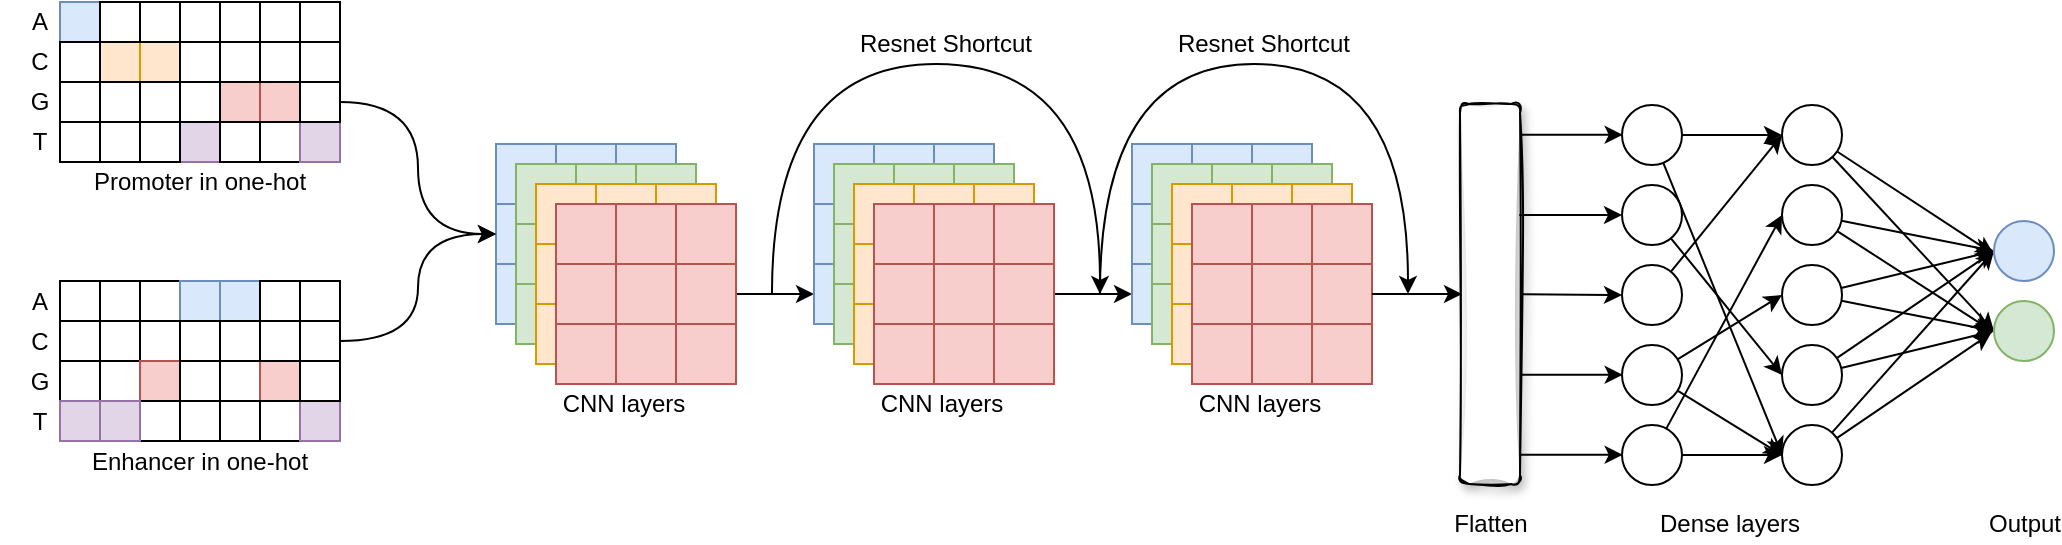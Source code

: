 <mxfile version="14.8.5" type="github">
  <diagram id="KxuiyelQ4g_LW83yEsCo" name="Page-1">
    <mxGraphModel dx="1185" dy="636" grid="1" gridSize="10" guides="1" tooltips="1" connect="1" arrows="1" fold="1" page="1" pageScale="1" pageWidth="4681" pageHeight="3300" math="0" shadow="0">
      <root>
        <mxCell id="0" />
        <mxCell id="1" parent="0" />
        <mxCell id="kqRgGIrwKwdqKhj7u-J3-432" value="&lt;div&gt;CNN layers&lt;/div&gt;" style="text;html=1;strokeColor=none;fillColor=none;align=center;verticalAlign=middle;whiteSpace=wrap;rounded=0;" vertex="1" parent="1">
          <mxGeometry x="377" y="650" width="250" height="20" as="geometry" />
        </mxCell>
        <mxCell id="kqRgGIrwKwdqKhj7u-J3-433" value="" style="whiteSpace=wrap;html=1;aspect=fixed;fillColor=#dae8fc;strokeColor=#6c8ebf;" vertex="1" parent="1">
          <mxGeometry x="438" y="530" width="30" height="30" as="geometry" />
        </mxCell>
        <mxCell id="kqRgGIrwKwdqKhj7u-J3-434" value="" style="whiteSpace=wrap;html=1;aspect=fixed;fillColor=#dae8fc;strokeColor=#6c8ebf;" vertex="1" parent="1">
          <mxGeometry x="468" y="530" width="30" height="30" as="geometry" />
        </mxCell>
        <mxCell id="kqRgGIrwKwdqKhj7u-J3-435" value="" style="whiteSpace=wrap;html=1;aspect=fixed;fillColor=#dae8fc;strokeColor=#6c8ebf;" vertex="1" parent="1">
          <mxGeometry x="498" y="530" width="30" height="30" as="geometry" />
        </mxCell>
        <mxCell id="kqRgGIrwKwdqKhj7u-J3-436" value="" style="whiteSpace=wrap;html=1;aspect=fixed;fillColor=#dae8fc;strokeColor=#6c8ebf;" vertex="1" parent="1">
          <mxGeometry x="438" y="560" width="30" height="30" as="geometry" />
        </mxCell>
        <mxCell id="kqRgGIrwKwdqKhj7u-J3-437" value="" style="whiteSpace=wrap;html=1;aspect=fixed;fillColor=#dae8fc;strokeColor=#6c8ebf;" vertex="1" parent="1">
          <mxGeometry x="468" y="560" width="30" height="30" as="geometry" />
        </mxCell>
        <mxCell id="kqRgGIrwKwdqKhj7u-J3-438" value="" style="whiteSpace=wrap;html=1;aspect=fixed;fillColor=#dae8fc;strokeColor=#6c8ebf;" vertex="1" parent="1">
          <mxGeometry x="498" y="560" width="30" height="30" as="geometry" />
        </mxCell>
        <mxCell id="kqRgGIrwKwdqKhj7u-J3-439" value="" style="whiteSpace=wrap;html=1;aspect=fixed;fillColor=#dae8fc;strokeColor=#6c8ebf;" vertex="1" parent="1">
          <mxGeometry x="438" y="590" width="30" height="30" as="geometry" />
        </mxCell>
        <mxCell id="kqRgGIrwKwdqKhj7u-J3-440" value="" style="whiteSpace=wrap;html=1;aspect=fixed;fillColor=#dae8fc;strokeColor=#6c8ebf;" vertex="1" parent="1">
          <mxGeometry x="468" y="590" width="30" height="30" as="geometry" />
        </mxCell>
        <mxCell id="kqRgGIrwKwdqKhj7u-J3-441" value="" style="whiteSpace=wrap;html=1;aspect=fixed;fillColor=#dae8fc;strokeColor=#6c8ebf;" vertex="1" parent="1">
          <mxGeometry x="498" y="590" width="30" height="30" as="geometry" />
        </mxCell>
        <mxCell id="kqRgGIrwKwdqKhj7u-J3-442" value="" style="whiteSpace=wrap;html=1;aspect=fixed;fillColor=#d5e8d4;strokeColor=#82b366;" vertex="1" parent="1">
          <mxGeometry x="448" y="540" width="30" height="30" as="geometry" />
        </mxCell>
        <mxCell id="kqRgGIrwKwdqKhj7u-J3-443" value="" style="whiteSpace=wrap;html=1;aspect=fixed;fillColor=#d5e8d4;strokeColor=#82b366;" vertex="1" parent="1">
          <mxGeometry x="478" y="540" width="30" height="30" as="geometry" />
        </mxCell>
        <mxCell id="kqRgGIrwKwdqKhj7u-J3-444" value="" style="whiteSpace=wrap;html=1;aspect=fixed;fillColor=#d5e8d4;strokeColor=#82b366;" vertex="1" parent="1">
          <mxGeometry x="508" y="540" width="30" height="30" as="geometry" />
        </mxCell>
        <mxCell id="kqRgGIrwKwdqKhj7u-J3-445" value="" style="whiteSpace=wrap;html=1;aspect=fixed;fillColor=#d5e8d4;strokeColor=#82b366;" vertex="1" parent="1">
          <mxGeometry x="448" y="570" width="30" height="30" as="geometry" />
        </mxCell>
        <mxCell id="kqRgGIrwKwdqKhj7u-J3-446" value="" style="whiteSpace=wrap;html=1;aspect=fixed;fillColor=#d5e8d4;strokeColor=#82b366;" vertex="1" parent="1">
          <mxGeometry x="478" y="570" width="30" height="30" as="geometry" />
        </mxCell>
        <mxCell id="kqRgGIrwKwdqKhj7u-J3-447" value="" style="whiteSpace=wrap;html=1;aspect=fixed;fillColor=#d5e8d4;strokeColor=#82b366;" vertex="1" parent="1">
          <mxGeometry x="508" y="570" width="30" height="30" as="geometry" />
        </mxCell>
        <mxCell id="kqRgGIrwKwdqKhj7u-J3-448" value="" style="whiteSpace=wrap;html=1;aspect=fixed;fillColor=#d5e8d4;strokeColor=#82b366;" vertex="1" parent="1">
          <mxGeometry x="448" y="600" width="30" height="30" as="geometry" />
        </mxCell>
        <mxCell id="kqRgGIrwKwdqKhj7u-J3-449" value="" style="whiteSpace=wrap;html=1;aspect=fixed;fillColor=#d5e8d4;strokeColor=#82b366;" vertex="1" parent="1">
          <mxGeometry x="478" y="600" width="30" height="30" as="geometry" />
        </mxCell>
        <mxCell id="kqRgGIrwKwdqKhj7u-J3-450" value="" style="whiteSpace=wrap;html=1;aspect=fixed;fillColor=#d5e8d4;strokeColor=#82b366;" vertex="1" parent="1">
          <mxGeometry x="508" y="600" width="30" height="30" as="geometry" />
        </mxCell>
        <mxCell id="kqRgGIrwKwdqKhj7u-J3-451" value="" style="whiteSpace=wrap;html=1;aspect=fixed;fillColor=#ffe6cc;strokeColor=#d79b00;" vertex="1" parent="1">
          <mxGeometry x="458" y="550" width="30" height="30" as="geometry" />
        </mxCell>
        <mxCell id="kqRgGIrwKwdqKhj7u-J3-452" value="" style="whiteSpace=wrap;html=1;aspect=fixed;fillColor=#ffe6cc;strokeColor=#d79b00;" vertex="1" parent="1">
          <mxGeometry x="488" y="550" width="30" height="30" as="geometry" />
        </mxCell>
        <mxCell id="kqRgGIrwKwdqKhj7u-J3-453" value="" style="whiteSpace=wrap;html=1;aspect=fixed;fillColor=#ffe6cc;strokeColor=#d79b00;" vertex="1" parent="1">
          <mxGeometry x="518" y="550" width="30" height="30" as="geometry" />
        </mxCell>
        <mxCell id="kqRgGIrwKwdqKhj7u-J3-454" value="" style="whiteSpace=wrap;html=1;aspect=fixed;fillColor=#ffe6cc;strokeColor=#d79b00;" vertex="1" parent="1">
          <mxGeometry x="458" y="580" width="30" height="30" as="geometry" />
        </mxCell>
        <mxCell id="kqRgGIrwKwdqKhj7u-J3-455" value="" style="whiteSpace=wrap;html=1;aspect=fixed;fillColor=#ffe6cc;strokeColor=#d79b00;" vertex="1" parent="1">
          <mxGeometry x="488" y="580" width="30" height="30" as="geometry" />
        </mxCell>
        <mxCell id="kqRgGIrwKwdqKhj7u-J3-456" value="" style="whiteSpace=wrap;html=1;aspect=fixed;fillColor=#ffe6cc;strokeColor=#d79b00;" vertex="1" parent="1">
          <mxGeometry x="518" y="580" width="30" height="30" as="geometry" />
        </mxCell>
        <mxCell id="kqRgGIrwKwdqKhj7u-J3-457" value="" style="whiteSpace=wrap;html=1;aspect=fixed;fillColor=#ffe6cc;strokeColor=#d79b00;" vertex="1" parent="1">
          <mxGeometry x="458" y="610" width="30" height="30" as="geometry" />
        </mxCell>
        <mxCell id="kqRgGIrwKwdqKhj7u-J3-458" value="" style="whiteSpace=wrap;html=1;aspect=fixed;fillColor=#ffe6cc;strokeColor=#d79b00;" vertex="1" parent="1">
          <mxGeometry x="488" y="610" width="30" height="30" as="geometry" />
        </mxCell>
        <mxCell id="kqRgGIrwKwdqKhj7u-J3-459" value="" style="whiteSpace=wrap;html=1;aspect=fixed;fillColor=#ffe6cc;strokeColor=#d79b00;" vertex="1" parent="1">
          <mxGeometry x="518" y="610" width="30" height="30" as="geometry" />
        </mxCell>
        <mxCell id="kqRgGIrwKwdqKhj7u-J3-460" value="" style="whiteSpace=wrap;html=1;aspect=fixed;fillColor=#f8cecc;strokeColor=#b85450;" vertex="1" parent="1">
          <mxGeometry x="468" y="560" width="30" height="30" as="geometry" />
        </mxCell>
        <mxCell id="kqRgGIrwKwdqKhj7u-J3-461" value="" style="whiteSpace=wrap;html=1;aspect=fixed;fillColor=#f8cecc;strokeColor=#b85450;" vertex="1" parent="1">
          <mxGeometry x="498" y="560" width="30" height="30" as="geometry" />
        </mxCell>
        <mxCell id="kqRgGIrwKwdqKhj7u-J3-462" value="" style="whiteSpace=wrap;html=1;aspect=fixed;fillColor=#f8cecc;strokeColor=#b85450;" vertex="1" parent="1">
          <mxGeometry x="528" y="560" width="30" height="30" as="geometry" />
        </mxCell>
        <mxCell id="kqRgGIrwKwdqKhj7u-J3-463" value="" style="whiteSpace=wrap;html=1;aspect=fixed;fillColor=#f8cecc;strokeColor=#b85450;" vertex="1" parent="1">
          <mxGeometry x="468" y="590" width="30" height="30" as="geometry" />
        </mxCell>
        <mxCell id="kqRgGIrwKwdqKhj7u-J3-464" value="" style="whiteSpace=wrap;html=1;aspect=fixed;fillColor=#f8cecc;strokeColor=#b85450;" vertex="1" parent="1">
          <mxGeometry x="498" y="590" width="30" height="30" as="geometry" />
        </mxCell>
        <mxCell id="kqRgGIrwKwdqKhj7u-J3-543" style="edgeStyle=orthogonalEdgeStyle;curved=1;rounded=0;orthogonalLoop=1;jettySize=auto;html=1;entryX=0;entryY=0.5;entryDx=0;entryDy=0;" edge="1" parent="1" source="kqRgGIrwKwdqKhj7u-J3-465" target="kqRgGIrwKwdqKhj7u-J3-476">
          <mxGeometry relative="1" as="geometry" />
        </mxCell>
        <mxCell id="kqRgGIrwKwdqKhj7u-J3-465" value="" style="whiteSpace=wrap;html=1;aspect=fixed;fillColor=#f8cecc;strokeColor=#b85450;" vertex="1" parent="1">
          <mxGeometry x="528" y="590" width="30" height="30" as="geometry" />
        </mxCell>
        <mxCell id="kqRgGIrwKwdqKhj7u-J3-466" value="" style="whiteSpace=wrap;html=1;aspect=fixed;fillColor=#f8cecc;strokeColor=#b85450;" vertex="1" parent="1">
          <mxGeometry x="468" y="620" width="30" height="30" as="geometry" />
        </mxCell>
        <mxCell id="kqRgGIrwKwdqKhj7u-J3-467" value="" style="whiteSpace=wrap;html=1;aspect=fixed;fillColor=#f8cecc;strokeColor=#b85450;" vertex="1" parent="1">
          <mxGeometry x="498" y="620" width="30" height="30" as="geometry" />
        </mxCell>
        <mxCell id="kqRgGIrwKwdqKhj7u-J3-468" value="" style="whiteSpace=wrap;html=1;aspect=fixed;fillColor=#f8cecc;strokeColor=#b85450;" vertex="1" parent="1">
          <mxGeometry x="528" y="620" width="30" height="30" as="geometry" />
        </mxCell>
        <mxCell id="kqRgGIrwKwdqKhj7u-J3-469" value="&lt;div&gt;CNN layers&lt;/div&gt;" style="text;html=1;strokeColor=none;fillColor=none;align=center;verticalAlign=middle;whiteSpace=wrap;rounded=0;" vertex="1" parent="1">
          <mxGeometry x="536" y="650" width="250" height="20" as="geometry" />
        </mxCell>
        <mxCell id="kqRgGIrwKwdqKhj7u-J3-470" value="" style="whiteSpace=wrap;html=1;aspect=fixed;fillColor=#dae8fc;strokeColor=#6c8ebf;" vertex="1" parent="1">
          <mxGeometry x="597" y="530" width="30" height="30" as="geometry" />
        </mxCell>
        <mxCell id="kqRgGIrwKwdqKhj7u-J3-471" value="" style="whiteSpace=wrap;html=1;aspect=fixed;fillColor=#dae8fc;strokeColor=#6c8ebf;" vertex="1" parent="1">
          <mxGeometry x="627" y="530" width="30" height="30" as="geometry" />
        </mxCell>
        <mxCell id="kqRgGIrwKwdqKhj7u-J3-472" value="" style="whiteSpace=wrap;html=1;aspect=fixed;fillColor=#dae8fc;strokeColor=#6c8ebf;" vertex="1" parent="1">
          <mxGeometry x="657" y="530" width="30" height="30" as="geometry" />
        </mxCell>
        <mxCell id="kqRgGIrwKwdqKhj7u-J3-473" value="" style="whiteSpace=wrap;html=1;aspect=fixed;fillColor=#dae8fc;strokeColor=#6c8ebf;" vertex="1" parent="1">
          <mxGeometry x="597" y="560" width="30" height="30" as="geometry" />
        </mxCell>
        <mxCell id="kqRgGIrwKwdqKhj7u-J3-474" value="" style="whiteSpace=wrap;html=1;aspect=fixed;fillColor=#dae8fc;strokeColor=#6c8ebf;" vertex="1" parent="1">
          <mxGeometry x="627" y="560" width="30" height="30" as="geometry" />
        </mxCell>
        <mxCell id="kqRgGIrwKwdqKhj7u-J3-475" value="" style="whiteSpace=wrap;html=1;aspect=fixed;fillColor=#dae8fc;strokeColor=#6c8ebf;" vertex="1" parent="1">
          <mxGeometry x="657" y="560" width="30" height="30" as="geometry" />
        </mxCell>
        <mxCell id="kqRgGIrwKwdqKhj7u-J3-476" value="" style="whiteSpace=wrap;html=1;aspect=fixed;fillColor=#dae8fc;strokeColor=#6c8ebf;" vertex="1" parent="1">
          <mxGeometry x="597" y="590" width="30" height="30" as="geometry" />
        </mxCell>
        <mxCell id="kqRgGIrwKwdqKhj7u-J3-477" value="" style="whiteSpace=wrap;html=1;aspect=fixed;fillColor=#dae8fc;strokeColor=#6c8ebf;" vertex="1" parent="1">
          <mxGeometry x="627" y="590" width="30" height="30" as="geometry" />
        </mxCell>
        <mxCell id="kqRgGIrwKwdqKhj7u-J3-478" value="" style="whiteSpace=wrap;html=1;aspect=fixed;fillColor=#dae8fc;strokeColor=#6c8ebf;" vertex="1" parent="1">
          <mxGeometry x="657" y="590" width="30" height="30" as="geometry" />
        </mxCell>
        <mxCell id="kqRgGIrwKwdqKhj7u-J3-479" value="" style="whiteSpace=wrap;html=1;aspect=fixed;fillColor=#d5e8d4;strokeColor=#82b366;" vertex="1" parent="1">
          <mxGeometry x="607" y="540" width="30" height="30" as="geometry" />
        </mxCell>
        <mxCell id="kqRgGIrwKwdqKhj7u-J3-480" value="" style="whiteSpace=wrap;html=1;aspect=fixed;fillColor=#d5e8d4;strokeColor=#82b366;" vertex="1" parent="1">
          <mxGeometry x="637" y="540" width="30" height="30" as="geometry" />
        </mxCell>
        <mxCell id="kqRgGIrwKwdqKhj7u-J3-481" value="" style="whiteSpace=wrap;html=1;aspect=fixed;fillColor=#d5e8d4;strokeColor=#82b366;" vertex="1" parent="1">
          <mxGeometry x="667" y="540" width="30" height="30" as="geometry" />
        </mxCell>
        <mxCell id="kqRgGIrwKwdqKhj7u-J3-482" value="" style="whiteSpace=wrap;html=1;aspect=fixed;fillColor=#d5e8d4;strokeColor=#82b366;" vertex="1" parent="1">
          <mxGeometry x="607" y="570" width="30" height="30" as="geometry" />
        </mxCell>
        <mxCell id="kqRgGIrwKwdqKhj7u-J3-483" value="" style="whiteSpace=wrap;html=1;aspect=fixed;fillColor=#d5e8d4;strokeColor=#82b366;" vertex="1" parent="1">
          <mxGeometry x="637" y="570" width="30" height="30" as="geometry" />
        </mxCell>
        <mxCell id="kqRgGIrwKwdqKhj7u-J3-484" value="" style="whiteSpace=wrap;html=1;aspect=fixed;fillColor=#d5e8d4;strokeColor=#82b366;" vertex="1" parent="1">
          <mxGeometry x="667" y="570" width="30" height="30" as="geometry" />
        </mxCell>
        <mxCell id="kqRgGIrwKwdqKhj7u-J3-485" value="" style="whiteSpace=wrap;html=1;aspect=fixed;fillColor=#d5e8d4;strokeColor=#82b366;" vertex="1" parent="1">
          <mxGeometry x="607" y="600" width="30" height="30" as="geometry" />
        </mxCell>
        <mxCell id="kqRgGIrwKwdqKhj7u-J3-486" value="" style="whiteSpace=wrap;html=1;aspect=fixed;fillColor=#d5e8d4;strokeColor=#82b366;" vertex="1" parent="1">
          <mxGeometry x="637" y="600" width="30" height="30" as="geometry" />
        </mxCell>
        <mxCell id="kqRgGIrwKwdqKhj7u-J3-487" value="" style="whiteSpace=wrap;html=1;aspect=fixed;fillColor=#d5e8d4;strokeColor=#82b366;" vertex="1" parent="1">
          <mxGeometry x="667" y="600" width="30" height="30" as="geometry" />
        </mxCell>
        <mxCell id="kqRgGIrwKwdqKhj7u-J3-488" value="" style="whiteSpace=wrap;html=1;aspect=fixed;fillColor=#ffe6cc;strokeColor=#d79b00;" vertex="1" parent="1">
          <mxGeometry x="617" y="550" width="30" height="30" as="geometry" />
        </mxCell>
        <mxCell id="kqRgGIrwKwdqKhj7u-J3-489" value="" style="whiteSpace=wrap;html=1;aspect=fixed;fillColor=#ffe6cc;strokeColor=#d79b00;" vertex="1" parent="1">
          <mxGeometry x="647" y="550" width="30" height="30" as="geometry" />
        </mxCell>
        <mxCell id="kqRgGIrwKwdqKhj7u-J3-490" value="" style="whiteSpace=wrap;html=1;aspect=fixed;fillColor=#ffe6cc;strokeColor=#d79b00;" vertex="1" parent="1">
          <mxGeometry x="677" y="550" width="30" height="30" as="geometry" />
        </mxCell>
        <mxCell id="kqRgGIrwKwdqKhj7u-J3-491" value="" style="whiteSpace=wrap;html=1;aspect=fixed;fillColor=#ffe6cc;strokeColor=#d79b00;" vertex="1" parent="1">
          <mxGeometry x="617" y="580" width="30" height="30" as="geometry" />
        </mxCell>
        <mxCell id="kqRgGIrwKwdqKhj7u-J3-492" value="" style="whiteSpace=wrap;html=1;aspect=fixed;fillColor=#ffe6cc;strokeColor=#d79b00;" vertex="1" parent="1">
          <mxGeometry x="647" y="580" width="30" height="30" as="geometry" />
        </mxCell>
        <mxCell id="kqRgGIrwKwdqKhj7u-J3-493" value="" style="whiteSpace=wrap;html=1;aspect=fixed;fillColor=#ffe6cc;strokeColor=#d79b00;" vertex="1" parent="1">
          <mxGeometry x="677" y="580" width="30" height="30" as="geometry" />
        </mxCell>
        <mxCell id="kqRgGIrwKwdqKhj7u-J3-494" value="" style="whiteSpace=wrap;html=1;aspect=fixed;fillColor=#ffe6cc;strokeColor=#d79b00;" vertex="1" parent="1">
          <mxGeometry x="617" y="610" width="30" height="30" as="geometry" />
        </mxCell>
        <mxCell id="kqRgGIrwKwdqKhj7u-J3-495" value="" style="whiteSpace=wrap;html=1;aspect=fixed;fillColor=#ffe6cc;strokeColor=#d79b00;" vertex="1" parent="1">
          <mxGeometry x="647" y="610" width="30" height="30" as="geometry" />
        </mxCell>
        <mxCell id="kqRgGIrwKwdqKhj7u-J3-496" value="" style="whiteSpace=wrap;html=1;aspect=fixed;fillColor=#ffe6cc;strokeColor=#d79b00;" vertex="1" parent="1">
          <mxGeometry x="677" y="610" width="30" height="30" as="geometry" />
        </mxCell>
        <mxCell id="kqRgGIrwKwdqKhj7u-J3-497" value="" style="whiteSpace=wrap;html=1;aspect=fixed;fillColor=#f8cecc;strokeColor=#b85450;" vertex="1" parent="1">
          <mxGeometry x="627" y="560" width="30" height="30" as="geometry" />
        </mxCell>
        <mxCell id="kqRgGIrwKwdqKhj7u-J3-498" value="" style="whiteSpace=wrap;html=1;aspect=fixed;fillColor=#f8cecc;strokeColor=#b85450;" vertex="1" parent="1">
          <mxGeometry x="657" y="560" width="30" height="30" as="geometry" />
        </mxCell>
        <mxCell id="kqRgGIrwKwdqKhj7u-J3-499" value="" style="whiteSpace=wrap;html=1;aspect=fixed;fillColor=#f8cecc;strokeColor=#b85450;" vertex="1" parent="1">
          <mxGeometry x="687" y="560" width="30" height="30" as="geometry" />
        </mxCell>
        <mxCell id="kqRgGIrwKwdqKhj7u-J3-500" value="" style="whiteSpace=wrap;html=1;aspect=fixed;fillColor=#f8cecc;strokeColor=#b85450;" vertex="1" parent="1">
          <mxGeometry x="627" y="590" width="30" height="30" as="geometry" />
        </mxCell>
        <mxCell id="kqRgGIrwKwdqKhj7u-J3-501" value="" style="whiteSpace=wrap;html=1;aspect=fixed;fillColor=#f8cecc;strokeColor=#b85450;" vertex="1" parent="1">
          <mxGeometry x="657" y="590" width="30" height="30" as="geometry" />
        </mxCell>
        <mxCell id="kqRgGIrwKwdqKhj7u-J3-544" style="edgeStyle=orthogonalEdgeStyle;curved=1;rounded=0;orthogonalLoop=1;jettySize=auto;html=1;entryX=0;entryY=0.5;entryDx=0;entryDy=0;" edge="1" parent="1" source="kqRgGIrwKwdqKhj7u-J3-502" target="kqRgGIrwKwdqKhj7u-J3-513">
          <mxGeometry relative="1" as="geometry" />
        </mxCell>
        <mxCell id="kqRgGIrwKwdqKhj7u-J3-502" value="" style="whiteSpace=wrap;html=1;aspect=fixed;fillColor=#f8cecc;strokeColor=#b85450;" vertex="1" parent="1">
          <mxGeometry x="687" y="590" width="30" height="30" as="geometry" />
        </mxCell>
        <mxCell id="kqRgGIrwKwdqKhj7u-J3-503" value="" style="whiteSpace=wrap;html=1;aspect=fixed;fillColor=#f8cecc;strokeColor=#b85450;" vertex="1" parent="1">
          <mxGeometry x="627" y="620" width="30" height="30" as="geometry" />
        </mxCell>
        <mxCell id="kqRgGIrwKwdqKhj7u-J3-504" value="" style="whiteSpace=wrap;html=1;aspect=fixed;fillColor=#f8cecc;strokeColor=#b85450;" vertex="1" parent="1">
          <mxGeometry x="657" y="620" width="30" height="30" as="geometry" />
        </mxCell>
        <mxCell id="kqRgGIrwKwdqKhj7u-J3-505" value="" style="whiteSpace=wrap;html=1;aspect=fixed;fillColor=#f8cecc;strokeColor=#b85450;" vertex="1" parent="1">
          <mxGeometry x="687" y="620" width="30" height="30" as="geometry" />
        </mxCell>
        <mxCell id="kqRgGIrwKwdqKhj7u-J3-506" value="&lt;div&gt;CNN layers&lt;/div&gt;" style="text;html=1;strokeColor=none;fillColor=none;align=center;verticalAlign=middle;whiteSpace=wrap;rounded=0;" vertex="1" parent="1">
          <mxGeometry x="695" y="650" width="250" height="20" as="geometry" />
        </mxCell>
        <mxCell id="kqRgGIrwKwdqKhj7u-J3-507" value="" style="whiteSpace=wrap;html=1;aspect=fixed;fillColor=#dae8fc;strokeColor=#6c8ebf;" vertex="1" parent="1">
          <mxGeometry x="756" y="530" width="30" height="30" as="geometry" />
        </mxCell>
        <mxCell id="kqRgGIrwKwdqKhj7u-J3-508" value="" style="whiteSpace=wrap;html=1;aspect=fixed;fillColor=#dae8fc;strokeColor=#6c8ebf;" vertex="1" parent="1">
          <mxGeometry x="786" y="530" width="30" height="30" as="geometry" />
        </mxCell>
        <mxCell id="kqRgGIrwKwdqKhj7u-J3-509" value="" style="whiteSpace=wrap;html=1;aspect=fixed;fillColor=#dae8fc;strokeColor=#6c8ebf;" vertex="1" parent="1">
          <mxGeometry x="816" y="530" width="30" height="30" as="geometry" />
        </mxCell>
        <mxCell id="kqRgGIrwKwdqKhj7u-J3-510" value="" style="whiteSpace=wrap;html=1;aspect=fixed;fillColor=#dae8fc;strokeColor=#6c8ebf;" vertex="1" parent="1">
          <mxGeometry x="756" y="560" width="30" height="30" as="geometry" />
        </mxCell>
        <mxCell id="kqRgGIrwKwdqKhj7u-J3-511" value="" style="whiteSpace=wrap;html=1;aspect=fixed;fillColor=#dae8fc;strokeColor=#6c8ebf;" vertex="1" parent="1">
          <mxGeometry x="786" y="560" width="30" height="30" as="geometry" />
        </mxCell>
        <mxCell id="kqRgGIrwKwdqKhj7u-J3-512" value="" style="whiteSpace=wrap;html=1;aspect=fixed;fillColor=#dae8fc;strokeColor=#6c8ebf;" vertex="1" parent="1">
          <mxGeometry x="816" y="560" width="30" height="30" as="geometry" />
        </mxCell>
        <mxCell id="kqRgGIrwKwdqKhj7u-J3-513" value="" style="whiteSpace=wrap;html=1;aspect=fixed;fillColor=#dae8fc;strokeColor=#6c8ebf;" vertex="1" parent="1">
          <mxGeometry x="756" y="590" width="30" height="30" as="geometry" />
        </mxCell>
        <mxCell id="kqRgGIrwKwdqKhj7u-J3-514" value="" style="whiteSpace=wrap;html=1;aspect=fixed;fillColor=#dae8fc;strokeColor=#6c8ebf;" vertex="1" parent="1">
          <mxGeometry x="786" y="590" width="30" height="30" as="geometry" />
        </mxCell>
        <mxCell id="kqRgGIrwKwdqKhj7u-J3-515" value="" style="whiteSpace=wrap;html=1;aspect=fixed;fillColor=#dae8fc;strokeColor=#6c8ebf;" vertex="1" parent="1">
          <mxGeometry x="816" y="590" width="30" height="30" as="geometry" />
        </mxCell>
        <mxCell id="kqRgGIrwKwdqKhj7u-J3-516" value="" style="whiteSpace=wrap;html=1;aspect=fixed;fillColor=#d5e8d4;strokeColor=#82b366;" vertex="1" parent="1">
          <mxGeometry x="766" y="540" width="30" height="30" as="geometry" />
        </mxCell>
        <mxCell id="kqRgGIrwKwdqKhj7u-J3-517" value="" style="whiteSpace=wrap;html=1;aspect=fixed;fillColor=#d5e8d4;strokeColor=#82b366;" vertex="1" parent="1">
          <mxGeometry x="796" y="540" width="30" height="30" as="geometry" />
        </mxCell>
        <mxCell id="kqRgGIrwKwdqKhj7u-J3-518" value="" style="whiteSpace=wrap;html=1;aspect=fixed;fillColor=#d5e8d4;strokeColor=#82b366;" vertex="1" parent="1">
          <mxGeometry x="826" y="540" width="30" height="30" as="geometry" />
        </mxCell>
        <mxCell id="kqRgGIrwKwdqKhj7u-J3-519" value="" style="whiteSpace=wrap;html=1;aspect=fixed;fillColor=#d5e8d4;strokeColor=#82b366;" vertex="1" parent="1">
          <mxGeometry x="766" y="570" width="30" height="30" as="geometry" />
        </mxCell>
        <mxCell id="kqRgGIrwKwdqKhj7u-J3-520" value="" style="whiteSpace=wrap;html=1;aspect=fixed;fillColor=#d5e8d4;strokeColor=#82b366;" vertex="1" parent="1">
          <mxGeometry x="796" y="570" width="30" height="30" as="geometry" />
        </mxCell>
        <mxCell id="kqRgGIrwKwdqKhj7u-J3-521" value="" style="whiteSpace=wrap;html=1;aspect=fixed;fillColor=#d5e8d4;strokeColor=#82b366;" vertex="1" parent="1">
          <mxGeometry x="826" y="570" width="30" height="30" as="geometry" />
        </mxCell>
        <mxCell id="kqRgGIrwKwdqKhj7u-J3-522" value="" style="whiteSpace=wrap;html=1;aspect=fixed;fillColor=#d5e8d4;strokeColor=#82b366;" vertex="1" parent="1">
          <mxGeometry x="766" y="600" width="30" height="30" as="geometry" />
        </mxCell>
        <mxCell id="kqRgGIrwKwdqKhj7u-J3-523" value="" style="whiteSpace=wrap;html=1;aspect=fixed;fillColor=#d5e8d4;strokeColor=#82b366;" vertex="1" parent="1">
          <mxGeometry x="796" y="600" width="30" height="30" as="geometry" />
        </mxCell>
        <mxCell id="kqRgGIrwKwdqKhj7u-J3-524" value="" style="whiteSpace=wrap;html=1;aspect=fixed;fillColor=#d5e8d4;strokeColor=#82b366;" vertex="1" parent="1">
          <mxGeometry x="826" y="600" width="30" height="30" as="geometry" />
        </mxCell>
        <mxCell id="kqRgGIrwKwdqKhj7u-J3-525" value="" style="whiteSpace=wrap;html=1;aspect=fixed;fillColor=#ffe6cc;strokeColor=#d79b00;" vertex="1" parent="1">
          <mxGeometry x="776" y="550" width="30" height="30" as="geometry" />
        </mxCell>
        <mxCell id="kqRgGIrwKwdqKhj7u-J3-526" value="" style="whiteSpace=wrap;html=1;aspect=fixed;fillColor=#ffe6cc;strokeColor=#d79b00;" vertex="1" parent="1">
          <mxGeometry x="806" y="550" width="30" height="30" as="geometry" />
        </mxCell>
        <mxCell id="kqRgGIrwKwdqKhj7u-J3-527" value="" style="whiteSpace=wrap;html=1;aspect=fixed;fillColor=#ffe6cc;strokeColor=#d79b00;" vertex="1" parent="1">
          <mxGeometry x="836" y="550" width="30" height="30" as="geometry" />
        </mxCell>
        <mxCell id="kqRgGIrwKwdqKhj7u-J3-528" value="" style="whiteSpace=wrap;html=1;aspect=fixed;fillColor=#ffe6cc;strokeColor=#d79b00;" vertex="1" parent="1">
          <mxGeometry x="776" y="580" width="30" height="30" as="geometry" />
        </mxCell>
        <mxCell id="kqRgGIrwKwdqKhj7u-J3-529" value="" style="whiteSpace=wrap;html=1;aspect=fixed;fillColor=#ffe6cc;strokeColor=#d79b00;" vertex="1" parent="1">
          <mxGeometry x="806" y="580" width="30" height="30" as="geometry" />
        </mxCell>
        <mxCell id="kqRgGIrwKwdqKhj7u-J3-530" value="" style="whiteSpace=wrap;html=1;aspect=fixed;fillColor=#ffe6cc;strokeColor=#d79b00;" vertex="1" parent="1">
          <mxGeometry x="836" y="580" width="30" height="30" as="geometry" />
        </mxCell>
        <mxCell id="kqRgGIrwKwdqKhj7u-J3-531" value="" style="whiteSpace=wrap;html=1;aspect=fixed;fillColor=#ffe6cc;strokeColor=#d79b00;" vertex="1" parent="1">
          <mxGeometry x="776" y="610" width="30" height="30" as="geometry" />
        </mxCell>
        <mxCell id="kqRgGIrwKwdqKhj7u-J3-532" value="" style="whiteSpace=wrap;html=1;aspect=fixed;fillColor=#ffe6cc;strokeColor=#d79b00;" vertex="1" parent="1">
          <mxGeometry x="806" y="610" width="30" height="30" as="geometry" />
        </mxCell>
        <mxCell id="kqRgGIrwKwdqKhj7u-J3-533" value="" style="whiteSpace=wrap;html=1;aspect=fixed;fillColor=#ffe6cc;strokeColor=#d79b00;" vertex="1" parent="1">
          <mxGeometry x="836" y="610" width="30" height="30" as="geometry" />
        </mxCell>
        <mxCell id="kqRgGIrwKwdqKhj7u-J3-534" value="" style="whiteSpace=wrap;html=1;aspect=fixed;fillColor=#f8cecc;strokeColor=#b85450;" vertex="1" parent="1">
          <mxGeometry x="786" y="560" width="30" height="30" as="geometry" />
        </mxCell>
        <mxCell id="kqRgGIrwKwdqKhj7u-J3-535" value="" style="whiteSpace=wrap;html=1;aspect=fixed;fillColor=#f8cecc;strokeColor=#b85450;" vertex="1" parent="1">
          <mxGeometry x="816" y="560" width="30" height="30" as="geometry" />
        </mxCell>
        <mxCell id="kqRgGIrwKwdqKhj7u-J3-536" value="" style="whiteSpace=wrap;html=1;aspect=fixed;fillColor=#f8cecc;strokeColor=#b85450;" vertex="1" parent="1">
          <mxGeometry x="846" y="560" width="30" height="30" as="geometry" />
        </mxCell>
        <mxCell id="kqRgGIrwKwdqKhj7u-J3-537" value="" style="whiteSpace=wrap;html=1;aspect=fixed;fillColor=#f8cecc;strokeColor=#b85450;" vertex="1" parent="1">
          <mxGeometry x="786" y="590" width="30" height="30" as="geometry" />
        </mxCell>
        <mxCell id="kqRgGIrwKwdqKhj7u-J3-538" value="" style="whiteSpace=wrap;html=1;aspect=fixed;fillColor=#f8cecc;strokeColor=#b85450;" vertex="1" parent="1">
          <mxGeometry x="816" y="590" width="30" height="30" as="geometry" />
        </mxCell>
        <mxCell id="kqRgGIrwKwdqKhj7u-J3-539" value="" style="whiteSpace=wrap;html=1;aspect=fixed;fillColor=#f8cecc;strokeColor=#b85450;" vertex="1" parent="1">
          <mxGeometry x="846" y="590" width="30" height="30" as="geometry" />
        </mxCell>
        <mxCell id="kqRgGIrwKwdqKhj7u-J3-540" value="" style="whiteSpace=wrap;html=1;aspect=fixed;fillColor=#f8cecc;strokeColor=#b85450;" vertex="1" parent="1">
          <mxGeometry x="786" y="620" width="30" height="30" as="geometry" />
        </mxCell>
        <mxCell id="kqRgGIrwKwdqKhj7u-J3-541" value="" style="whiteSpace=wrap;html=1;aspect=fixed;fillColor=#f8cecc;strokeColor=#b85450;" vertex="1" parent="1">
          <mxGeometry x="816" y="620" width="30" height="30" as="geometry" />
        </mxCell>
        <mxCell id="kqRgGIrwKwdqKhj7u-J3-542" value="" style="whiteSpace=wrap;html=1;aspect=fixed;fillColor=#f8cecc;strokeColor=#b85450;" vertex="1" parent="1">
          <mxGeometry x="846" y="620" width="30" height="30" as="geometry" />
        </mxCell>
        <mxCell id="kqRgGIrwKwdqKhj7u-J3-545" style="edgeStyle=orthogonalEdgeStyle;curved=1;rounded=0;orthogonalLoop=1;jettySize=auto;html=1;" edge="1" parent="1">
          <mxGeometry relative="1" as="geometry">
            <mxPoint x="740" y="605" as="targetPoint" />
            <mxPoint x="575.97" y="604.97" as="sourcePoint" />
            <Array as="points">
              <mxPoint x="576" y="490" />
              <mxPoint x="740" y="490" />
            </Array>
          </mxGeometry>
        </mxCell>
        <mxCell id="kqRgGIrwKwdqKhj7u-J3-546" value="Resnet Shortcut" style="text;html=1;strokeColor=none;fillColor=none;align=center;verticalAlign=middle;whiteSpace=wrap;rounded=0;" vertex="1" parent="1">
          <mxGeometry x="697" y="470" width="250" height="20" as="geometry" />
        </mxCell>
        <mxCell id="kqRgGIrwKwdqKhj7u-J3-547" style="edgeStyle=orthogonalEdgeStyle;rounded=0;orthogonalLoop=1;jettySize=auto;html=1;entryX=0;entryY=0.5;entryDx=0;entryDy=0;" edge="1" parent="1">
          <mxGeometry relative="1" as="geometry">
            <mxPoint x="876" y="605" as="sourcePoint" />
            <mxPoint x="921" y="605" as="targetPoint" />
            <Array as="points">
              <mxPoint x="891" y="605" />
              <mxPoint x="891" y="605" />
            </Array>
          </mxGeometry>
        </mxCell>
        <mxCell id="kqRgGIrwKwdqKhj7u-J3-571" value="Dense layers" style="text;html=1;strokeColor=none;fillColor=none;align=center;verticalAlign=middle;whiteSpace=wrap;rounded=0;" vertex="1" parent="1">
          <mxGeometry x="1010" y="709.5" width="90" height="20" as="geometry" />
        </mxCell>
        <mxCell id="kqRgGIrwKwdqKhj7u-J3-572" value="Flatten" style="text;html=1;strokeColor=none;fillColor=none;align=center;verticalAlign=middle;whiteSpace=wrap;rounded=0;" vertex="1" parent="1">
          <mxGeometry x="924.5" y="709.5" width="21" height="20" as="geometry" />
        </mxCell>
        <mxCell id="kqRgGIrwKwdqKhj7u-J3-573" style="edgeStyle=none;rounded=1;jumpSize=20;orthogonalLoop=1;jettySize=auto;html=1;entryX=0;entryY=0.5;entryDx=0;entryDy=0;strokeWidth=1;" edge="1" parent="1" source="kqRgGIrwKwdqKhj7u-J3-574" target="kqRgGIrwKwdqKhj7u-J3-597">
          <mxGeometry relative="1" as="geometry" />
        </mxCell>
        <mxCell id="kqRgGIrwKwdqKhj7u-J3-683" style="edgeStyle=none;rounded=0;orthogonalLoop=1;jettySize=auto;html=1;entryX=0;entryY=0.5;entryDx=0;entryDy=0;" edge="1" parent="1" source="kqRgGIrwKwdqKhj7u-J3-574" target="kqRgGIrwKwdqKhj7u-J3-585">
          <mxGeometry relative="1" as="geometry" />
        </mxCell>
        <mxCell id="kqRgGIrwKwdqKhj7u-J3-574" value="" style="ellipse;whiteSpace=wrap;html=1;aspect=fixed;" vertex="1" parent="1">
          <mxGeometry x="1001" y="510.5" width="30" height="30" as="geometry" />
        </mxCell>
        <mxCell id="kqRgGIrwKwdqKhj7u-J3-575" style="edgeStyle=none;rounded=1;jumpSize=20;orthogonalLoop=1;jettySize=auto;html=1;entryX=0;entryY=0.5;entryDx=0;entryDy=0;strokeWidth=1;" edge="1" parent="1" source="kqRgGIrwKwdqKhj7u-J3-576" target="kqRgGIrwKwdqKhj7u-J3-594">
          <mxGeometry relative="1" as="geometry" />
        </mxCell>
        <mxCell id="kqRgGIrwKwdqKhj7u-J3-576" value="" style="ellipse;whiteSpace=wrap;html=1;aspect=fixed;" vertex="1" parent="1">
          <mxGeometry x="1001" y="550.5" width="30" height="30" as="geometry" />
        </mxCell>
        <mxCell id="kqRgGIrwKwdqKhj7u-J3-577" style="edgeStyle=none;rounded=1;jumpSize=20;orthogonalLoop=1;jettySize=auto;html=1;entryX=0;entryY=0.5;entryDx=0;entryDy=0;strokeWidth=1;" edge="1" parent="1" source="kqRgGIrwKwdqKhj7u-J3-578" target="kqRgGIrwKwdqKhj7u-J3-585">
          <mxGeometry relative="1" as="geometry" />
        </mxCell>
        <mxCell id="kqRgGIrwKwdqKhj7u-J3-578" value="" style="ellipse;whiteSpace=wrap;html=1;aspect=fixed;" vertex="1" parent="1">
          <mxGeometry x="1001" y="590.5" width="30" height="30" as="geometry" />
        </mxCell>
        <mxCell id="kqRgGIrwKwdqKhj7u-J3-681" style="edgeStyle=none;rounded=0;orthogonalLoop=1;jettySize=auto;html=1;entryX=0;entryY=0.5;entryDx=0;entryDy=0;" edge="1" parent="1" source="kqRgGIrwKwdqKhj7u-J3-579" target="kqRgGIrwKwdqKhj7u-J3-591">
          <mxGeometry relative="1" as="geometry" />
        </mxCell>
        <mxCell id="kqRgGIrwKwdqKhj7u-J3-682" style="edgeStyle=none;rounded=0;orthogonalLoop=1;jettySize=auto;html=1;entryX=0;entryY=0.5;entryDx=0;entryDy=0;" edge="1" parent="1" source="kqRgGIrwKwdqKhj7u-J3-579" target="kqRgGIrwKwdqKhj7u-J3-597">
          <mxGeometry relative="1" as="geometry" />
        </mxCell>
        <mxCell id="kqRgGIrwKwdqKhj7u-J3-579" value="" style="ellipse;whiteSpace=wrap;html=1;aspect=fixed;" vertex="1" parent="1">
          <mxGeometry x="1001" y="630.5" width="30" height="30" as="geometry" />
        </mxCell>
        <mxCell id="kqRgGIrwKwdqKhj7u-J3-580" style="edgeStyle=none;rounded=1;jumpSize=20;orthogonalLoop=1;jettySize=auto;html=1;entryX=0;entryY=0.5;entryDx=0;entryDy=0;strokeWidth=1;" edge="1" parent="1" source="kqRgGIrwKwdqKhj7u-J3-582" target="kqRgGIrwKwdqKhj7u-J3-588">
          <mxGeometry relative="1" as="geometry" />
        </mxCell>
        <mxCell id="kqRgGIrwKwdqKhj7u-J3-581" style="edgeStyle=none;rounded=1;jumpSize=20;orthogonalLoop=1;jettySize=auto;html=1;entryX=0;entryY=0.5;entryDx=0;entryDy=0;strokeWidth=1;" edge="1" parent="1" source="kqRgGIrwKwdqKhj7u-J3-582" target="kqRgGIrwKwdqKhj7u-J3-597">
          <mxGeometry relative="1" as="geometry" />
        </mxCell>
        <mxCell id="kqRgGIrwKwdqKhj7u-J3-582" value="" style="ellipse;whiteSpace=wrap;html=1;aspect=fixed;" vertex="1" parent="1">
          <mxGeometry x="1001" y="670.5" width="30" height="30" as="geometry" />
        </mxCell>
        <mxCell id="kqRgGIrwKwdqKhj7u-J3-583" style="edgeStyle=none;rounded=1;jumpSize=20;orthogonalLoop=1;jettySize=auto;html=1;entryX=0;entryY=0.5;entryDx=0;entryDy=0;strokeWidth=1;" edge="1" parent="1" source="kqRgGIrwKwdqKhj7u-J3-585" target="kqRgGIrwKwdqKhj7u-J3-600">
          <mxGeometry relative="1" as="geometry" />
        </mxCell>
        <mxCell id="kqRgGIrwKwdqKhj7u-J3-584" style="edgeStyle=none;rounded=1;jumpSize=20;orthogonalLoop=1;jettySize=auto;html=1;strokeWidth=1;entryX=-0.001;entryY=0.557;entryDx=0;entryDy=0;entryPerimeter=0;" edge="1" parent="1" source="kqRgGIrwKwdqKhj7u-J3-585" target="kqRgGIrwKwdqKhj7u-J3-599">
          <mxGeometry relative="1" as="geometry">
            <mxPoint x="1181" y="605.5" as="targetPoint" />
          </mxGeometry>
        </mxCell>
        <mxCell id="kqRgGIrwKwdqKhj7u-J3-585" value="" style="ellipse;whiteSpace=wrap;html=1;aspect=fixed;" vertex="1" parent="1">
          <mxGeometry x="1081" y="510.5" width="30" height="30" as="geometry" />
        </mxCell>
        <mxCell id="kqRgGIrwKwdqKhj7u-J3-586" style="edgeStyle=none;rounded=1;jumpSize=20;orthogonalLoop=1;jettySize=auto;html=1;entryX=0;entryY=0.5;entryDx=0;entryDy=0;strokeWidth=1;" edge="1" parent="1" source="kqRgGIrwKwdqKhj7u-J3-588" target="kqRgGIrwKwdqKhj7u-J3-599">
          <mxGeometry relative="1" as="geometry" />
        </mxCell>
        <mxCell id="kqRgGIrwKwdqKhj7u-J3-587" style="edgeStyle=none;rounded=1;jumpSize=20;orthogonalLoop=1;jettySize=auto;html=1;strokeWidth=1;entryX=-0.057;entryY=0.483;entryDx=0;entryDy=0;entryPerimeter=0;" edge="1" parent="1" source="kqRgGIrwKwdqKhj7u-J3-588" target="kqRgGIrwKwdqKhj7u-J3-600">
          <mxGeometry relative="1" as="geometry">
            <mxPoint x="1191" y="645.5" as="targetPoint" />
          </mxGeometry>
        </mxCell>
        <mxCell id="kqRgGIrwKwdqKhj7u-J3-588" value="" style="ellipse;whiteSpace=wrap;html=1;aspect=fixed;" vertex="1" parent="1">
          <mxGeometry x="1081" y="550.5" width="30" height="30" as="geometry" />
        </mxCell>
        <mxCell id="kqRgGIrwKwdqKhj7u-J3-589" style="edgeStyle=none;rounded=1;jumpSize=20;orthogonalLoop=1;jettySize=auto;html=1;entryX=0;entryY=0.5;entryDx=0;entryDy=0;strokeWidth=1;" edge="1" parent="1" source="kqRgGIrwKwdqKhj7u-J3-591" target="kqRgGIrwKwdqKhj7u-J3-600">
          <mxGeometry relative="1" as="geometry" />
        </mxCell>
        <mxCell id="kqRgGIrwKwdqKhj7u-J3-590" style="edgeStyle=none;rounded=1;jumpSize=20;orthogonalLoop=1;jettySize=auto;html=1;strokeWidth=1;entryX=0;entryY=0.5;entryDx=0;entryDy=0;" edge="1" parent="1" source="kqRgGIrwKwdqKhj7u-J3-591" target="kqRgGIrwKwdqKhj7u-J3-599">
          <mxGeometry relative="1" as="geometry">
            <mxPoint x="1191" y="605.5" as="targetPoint" />
          </mxGeometry>
        </mxCell>
        <mxCell id="kqRgGIrwKwdqKhj7u-J3-591" value="" style="ellipse;whiteSpace=wrap;html=1;aspect=fixed;" vertex="1" parent="1">
          <mxGeometry x="1081" y="590.5" width="30" height="30" as="geometry" />
        </mxCell>
        <mxCell id="kqRgGIrwKwdqKhj7u-J3-592" style="edgeStyle=none;rounded=1;jumpSize=20;orthogonalLoop=1;jettySize=auto;html=1;entryX=0;entryY=0.5;entryDx=0;entryDy=0;strokeWidth=1;" edge="1" parent="1" source="kqRgGIrwKwdqKhj7u-J3-594" target="kqRgGIrwKwdqKhj7u-J3-599">
          <mxGeometry relative="1" as="geometry" />
        </mxCell>
        <mxCell id="kqRgGIrwKwdqKhj7u-J3-593" style="edgeStyle=none;rounded=1;jumpSize=20;orthogonalLoop=1;jettySize=auto;html=1;strokeWidth=1;entryX=0;entryY=0.5;entryDx=0;entryDy=0;" edge="1" parent="1" source="kqRgGIrwKwdqKhj7u-J3-594" target="kqRgGIrwKwdqKhj7u-J3-600">
          <mxGeometry relative="1" as="geometry">
            <mxPoint x="1181" y="645.5" as="targetPoint" />
          </mxGeometry>
        </mxCell>
        <mxCell id="kqRgGIrwKwdqKhj7u-J3-594" value="" style="ellipse;whiteSpace=wrap;html=1;aspect=fixed;" vertex="1" parent="1">
          <mxGeometry x="1081" y="630.5" width="30" height="30" as="geometry" />
        </mxCell>
        <mxCell id="kqRgGIrwKwdqKhj7u-J3-595" style="edgeStyle=none;rounded=1;jumpSize=20;orthogonalLoop=1;jettySize=auto;html=1;strokeWidth=1;entryX=-0.05;entryY=0.538;entryDx=0;entryDy=0;entryPerimeter=0;" edge="1" parent="1" source="kqRgGIrwKwdqKhj7u-J3-597" target="kqRgGIrwKwdqKhj7u-J3-600">
          <mxGeometry relative="1" as="geometry">
            <mxPoint x="1191" y="645.5" as="targetPoint" />
          </mxGeometry>
        </mxCell>
        <mxCell id="kqRgGIrwKwdqKhj7u-J3-596" style="edgeStyle=none;rounded=1;jumpSize=20;orthogonalLoop=1;jettySize=auto;html=1;strokeWidth=1;entryX=0;entryY=0.5;entryDx=0;entryDy=0;" edge="1" parent="1" source="kqRgGIrwKwdqKhj7u-J3-597" target="kqRgGIrwKwdqKhj7u-J3-599">
          <mxGeometry relative="1" as="geometry">
            <mxPoint x="1181" y="605.5" as="targetPoint" />
          </mxGeometry>
        </mxCell>
        <mxCell id="kqRgGIrwKwdqKhj7u-J3-597" value="" style="ellipse;whiteSpace=wrap;html=1;aspect=fixed;" vertex="1" parent="1">
          <mxGeometry x="1081" y="670.5" width="30" height="30" as="geometry" />
        </mxCell>
        <mxCell id="kqRgGIrwKwdqKhj7u-J3-598" value="&lt;div&gt;Output&lt;/div&gt;" style="text;html=1;strokeColor=none;fillColor=none;align=center;verticalAlign=middle;whiteSpace=wrap;rounded=0;" vertex="1" parent="1">
          <mxGeometry x="1190.75" y="709.5" width="22.5" height="20" as="geometry" />
        </mxCell>
        <mxCell id="kqRgGIrwKwdqKhj7u-J3-599" value="" style="ellipse;whiteSpace=wrap;html=1;aspect=fixed;fillColor=#dae8fc;strokeColor=#6c8ebf;" vertex="1" parent="1">
          <mxGeometry x="1187" y="568.5" width="30" height="30" as="geometry" />
        </mxCell>
        <mxCell id="kqRgGIrwKwdqKhj7u-J3-600" value="" style="ellipse;whiteSpace=wrap;html=1;aspect=fixed;fillColor=#d5e8d4;strokeColor=#82b366;" vertex="1" parent="1">
          <mxGeometry x="1187" y="608.5" width="30" height="30" as="geometry" />
        </mxCell>
        <mxCell id="kqRgGIrwKwdqKhj7u-J3-601" style="edgeStyle=orthogonalEdgeStyle;curved=1;rounded=0;orthogonalLoop=1;jettySize=auto;html=1;" edge="1" parent="1">
          <mxGeometry relative="1" as="geometry">
            <mxPoint x="894" y="605" as="targetPoint" />
            <mxPoint x="739.97" y="604.97" as="sourcePoint" />
            <Array as="points">
              <mxPoint x="740" y="490" />
              <mxPoint x="894" y="490" />
            </Array>
          </mxGeometry>
        </mxCell>
        <mxCell id="kqRgGIrwKwdqKhj7u-J3-602" value="Resnet Shortcut" style="text;html=1;strokeColor=none;fillColor=none;align=center;verticalAlign=middle;whiteSpace=wrap;rounded=0;" vertex="1" parent="1">
          <mxGeometry x="538" y="470" width="250" height="20" as="geometry" />
        </mxCell>
        <mxCell id="kqRgGIrwKwdqKhj7u-J3-603" value="&lt;div&gt;Promoter in one-hot&lt;/div&gt;" style="text;html=1;strokeColor=none;fillColor=none;align=center;verticalAlign=middle;whiteSpace=wrap;rounded=0;" vertex="1" parent="1">
          <mxGeometry x="210" y="539" width="160" height="20" as="geometry" />
        </mxCell>
        <mxCell id="kqRgGIrwKwdqKhj7u-J3-604" value="G" style="text;html=1;strokeColor=none;fillColor=none;align=center;verticalAlign=middle;whiteSpace=wrap;rounded=0;" vertex="1" parent="1">
          <mxGeometry x="190" y="499" width="40" height="20" as="geometry" />
        </mxCell>
        <mxCell id="kqRgGIrwKwdqKhj7u-J3-605" value="T" style="text;html=1;strokeColor=none;fillColor=none;align=center;verticalAlign=middle;whiteSpace=wrap;rounded=0;" vertex="1" parent="1">
          <mxGeometry x="190" y="519" width="40" height="20" as="geometry" />
        </mxCell>
        <mxCell id="kqRgGIrwKwdqKhj7u-J3-606" value="&lt;div&gt;A&lt;/div&gt;" style="text;html=1;strokeColor=none;fillColor=none;align=center;verticalAlign=middle;whiteSpace=wrap;rounded=0;" vertex="1" parent="1">
          <mxGeometry x="190" y="459" width="40" height="20" as="geometry" />
        </mxCell>
        <mxCell id="kqRgGIrwKwdqKhj7u-J3-607" value="C" style="text;html=1;strokeColor=none;fillColor=none;align=center;verticalAlign=middle;whiteSpace=wrap;rounded=0;" vertex="1" parent="1">
          <mxGeometry x="190" y="479" width="40" height="20" as="geometry" />
        </mxCell>
        <mxCell id="kqRgGIrwKwdqKhj7u-J3-608" value="" style="whiteSpace=wrap;html=1;aspect=fixed;fillColor=#dae8fc;strokeColor=#6c8ebf;" vertex="1" parent="1">
          <mxGeometry x="220" y="459" width="20" height="20" as="geometry" />
        </mxCell>
        <mxCell id="kqRgGIrwKwdqKhj7u-J3-609" value="" style="whiteSpace=wrap;html=1;aspect=fixed;" vertex="1" parent="1">
          <mxGeometry x="240" y="479" width="20" height="20" as="geometry" />
        </mxCell>
        <mxCell id="kqRgGIrwKwdqKhj7u-J3-610" value="" style="whiteSpace=wrap;html=1;aspect=fixed;fillColor=#ffe6cc;strokeColor=#d79b00;" vertex="1" parent="1">
          <mxGeometry x="240" y="479" width="20" height="20" as="geometry" />
        </mxCell>
        <mxCell id="kqRgGIrwKwdqKhj7u-J3-611" value="" style="whiteSpace=wrap;html=1;aspect=fixed;fillColor=#ffe6cc;strokeColor=#d79b00;" vertex="1" parent="1">
          <mxGeometry x="260" y="479" width="20" height="20" as="geometry" />
        </mxCell>
        <mxCell id="kqRgGIrwKwdqKhj7u-J3-612" value="" style="whiteSpace=wrap;html=1;aspect=fixed;fillColor=#e1d5e7;strokeColor=#9673a6;" vertex="1" parent="1">
          <mxGeometry x="280" y="519" width="20" height="20" as="geometry" />
        </mxCell>
        <mxCell id="kqRgGIrwKwdqKhj7u-J3-613" value="" style="whiteSpace=wrap;html=1;aspect=fixed;fillColor=#f8cecc;strokeColor=#b85450;" vertex="1" parent="1">
          <mxGeometry x="300" y="499" width="20" height="20" as="geometry" />
        </mxCell>
        <mxCell id="kqRgGIrwKwdqKhj7u-J3-614" value="" style="whiteSpace=wrap;html=1;aspect=fixed;fillColor=#f8cecc;strokeColor=#b85450;" vertex="1" parent="1">
          <mxGeometry x="320" y="499" width="20" height="20" as="geometry" />
        </mxCell>
        <mxCell id="kqRgGIrwKwdqKhj7u-J3-615" value="" style="rounded=0;whiteSpace=wrap;html=1;" vertex="1" parent="1">
          <mxGeometry x="220" y="479" width="20" height="20" as="geometry" />
        </mxCell>
        <mxCell id="kqRgGIrwKwdqKhj7u-J3-616" value="" style="rounded=0;whiteSpace=wrap;html=1;" vertex="1" parent="1">
          <mxGeometry x="220" y="499" width="20" height="20" as="geometry" />
        </mxCell>
        <mxCell id="kqRgGIrwKwdqKhj7u-J3-617" value="" style="rounded=0;whiteSpace=wrap;html=1;" vertex="1" parent="1">
          <mxGeometry x="240" y="499" width="20" height="20" as="geometry" />
        </mxCell>
        <mxCell id="kqRgGIrwKwdqKhj7u-J3-618" value="" style="rounded=0;whiteSpace=wrap;html=1;" vertex="1" parent="1">
          <mxGeometry x="260" y="499" width="20" height="20" as="geometry" />
        </mxCell>
        <mxCell id="kqRgGIrwKwdqKhj7u-J3-619" value="" style="rounded=0;whiteSpace=wrap;html=1;" vertex="1" parent="1">
          <mxGeometry x="280" y="499" width="20" height="20" as="geometry" />
        </mxCell>
        <mxCell id="kqRgGIrwKwdqKhj7u-J3-620" value="" style="rounded=0;whiteSpace=wrap;html=1;" vertex="1" parent="1">
          <mxGeometry x="260" y="519" width="20" height="20" as="geometry" />
        </mxCell>
        <mxCell id="kqRgGIrwKwdqKhj7u-J3-621" value="" style="rounded=0;whiteSpace=wrap;html=1;" vertex="1" parent="1">
          <mxGeometry x="220" y="519" width="20" height="20" as="geometry" />
        </mxCell>
        <mxCell id="kqRgGIrwKwdqKhj7u-J3-622" value="" style="rounded=0;whiteSpace=wrap;html=1;" vertex="1" parent="1">
          <mxGeometry x="240" y="519" width="20" height="20" as="geometry" />
        </mxCell>
        <mxCell id="kqRgGIrwKwdqKhj7u-J3-623" value="" style="rounded=0;whiteSpace=wrap;html=1;" vertex="1" parent="1">
          <mxGeometry x="300" y="519" width="20" height="20" as="geometry" />
        </mxCell>
        <mxCell id="kqRgGIrwKwdqKhj7u-J3-624" value="" style="rounded=0;whiteSpace=wrap;html=1;" vertex="1" parent="1">
          <mxGeometry x="320" y="519" width="20" height="20" as="geometry" />
        </mxCell>
        <mxCell id="kqRgGIrwKwdqKhj7u-J3-625" value="" style="rounded=0;whiteSpace=wrap;html=1;" vertex="1" parent="1">
          <mxGeometry x="240" y="459" width="20" height="20" as="geometry" />
        </mxCell>
        <mxCell id="kqRgGIrwKwdqKhj7u-J3-626" value="" style="rounded=0;whiteSpace=wrap;html=1;" vertex="1" parent="1">
          <mxGeometry x="260" y="459" width="20" height="20" as="geometry" />
        </mxCell>
        <mxCell id="kqRgGIrwKwdqKhj7u-J3-627" value="" style="rounded=0;whiteSpace=wrap;html=1;" vertex="1" parent="1">
          <mxGeometry x="280" y="459" width="20" height="20" as="geometry" />
        </mxCell>
        <mxCell id="kqRgGIrwKwdqKhj7u-J3-628" value="" style="rounded=0;whiteSpace=wrap;html=1;" vertex="1" parent="1">
          <mxGeometry x="300" y="459" width="20" height="20" as="geometry" />
        </mxCell>
        <mxCell id="kqRgGIrwKwdqKhj7u-J3-629" value="" style="rounded=0;whiteSpace=wrap;html=1;" vertex="1" parent="1">
          <mxGeometry x="280" y="479" width="20" height="20" as="geometry" />
        </mxCell>
        <mxCell id="kqRgGIrwKwdqKhj7u-J3-630" value="" style="rounded=0;whiteSpace=wrap;html=1;" vertex="1" parent="1">
          <mxGeometry x="300" y="479" width="20" height="20" as="geometry" />
        </mxCell>
        <mxCell id="kqRgGIrwKwdqKhj7u-J3-631" value="" style="rounded=0;whiteSpace=wrap;html=1;" vertex="1" parent="1">
          <mxGeometry x="320" y="479" width="20" height="20" as="geometry" />
        </mxCell>
        <mxCell id="kqRgGIrwKwdqKhj7u-J3-632" value="" style="rounded=0;whiteSpace=wrap;html=1;" vertex="1" parent="1">
          <mxGeometry x="320" y="459" width="20" height="20" as="geometry" />
        </mxCell>
        <mxCell id="kqRgGIrwKwdqKhj7u-J3-633" value="" style="whiteSpace=wrap;html=1;aspect=fixed;fillColor=#e1d5e7;strokeColor=#9673a6;" vertex="1" parent="1">
          <mxGeometry x="340" y="519" width="20" height="20" as="geometry" />
        </mxCell>
        <mxCell id="kqRgGIrwKwdqKhj7u-J3-671" style="edgeStyle=orthogonalEdgeStyle;curved=1;rounded=0;orthogonalLoop=1;jettySize=auto;html=1;entryX=0;entryY=0.5;entryDx=0;entryDy=0;" edge="1" parent="1" source="kqRgGIrwKwdqKhj7u-J3-634" target="kqRgGIrwKwdqKhj7u-J3-436">
          <mxGeometry relative="1" as="geometry" />
        </mxCell>
        <mxCell id="kqRgGIrwKwdqKhj7u-J3-634" value="" style="rounded=0;whiteSpace=wrap;html=1;" vertex="1" parent="1">
          <mxGeometry x="340" y="499" width="20" height="20" as="geometry" />
        </mxCell>
        <mxCell id="kqRgGIrwKwdqKhj7u-J3-635" value="" style="rounded=0;whiteSpace=wrap;html=1;" vertex="1" parent="1">
          <mxGeometry x="340" y="459" width="20" height="20" as="geometry" />
        </mxCell>
        <mxCell id="kqRgGIrwKwdqKhj7u-J3-636" value="" style="rounded=0;whiteSpace=wrap;html=1;" vertex="1" parent="1">
          <mxGeometry x="340" y="479" width="20" height="20" as="geometry" />
        </mxCell>
        <mxCell id="kqRgGIrwKwdqKhj7u-J3-637" value="&lt;div&gt;Enhancer in one-hot&lt;/div&gt;" style="text;html=1;strokeColor=none;fillColor=none;align=center;verticalAlign=middle;whiteSpace=wrap;rounded=0;" vertex="1" parent="1">
          <mxGeometry x="210" y="678.5" width="160" height="20" as="geometry" />
        </mxCell>
        <mxCell id="kqRgGIrwKwdqKhj7u-J3-638" value="G" style="text;html=1;strokeColor=none;fillColor=none;align=center;verticalAlign=middle;whiteSpace=wrap;rounded=0;" vertex="1" parent="1">
          <mxGeometry x="190" y="638.5" width="40" height="20" as="geometry" />
        </mxCell>
        <mxCell id="kqRgGIrwKwdqKhj7u-J3-639" value="T" style="text;html=1;strokeColor=none;fillColor=none;align=center;verticalAlign=middle;whiteSpace=wrap;rounded=0;" vertex="1" parent="1">
          <mxGeometry x="190" y="658.5" width="40" height="20" as="geometry" />
        </mxCell>
        <mxCell id="kqRgGIrwKwdqKhj7u-J3-640" value="&lt;div&gt;A&lt;/div&gt;" style="text;html=1;strokeColor=none;fillColor=none;align=center;verticalAlign=middle;whiteSpace=wrap;rounded=0;" vertex="1" parent="1">
          <mxGeometry x="190" y="598.5" width="40" height="20" as="geometry" />
        </mxCell>
        <mxCell id="kqRgGIrwKwdqKhj7u-J3-641" value="C" style="text;html=1;strokeColor=none;fillColor=none;align=center;verticalAlign=middle;whiteSpace=wrap;rounded=0;" vertex="1" parent="1">
          <mxGeometry x="190" y="618.5" width="40" height="20" as="geometry" />
        </mxCell>
        <mxCell id="kqRgGIrwKwdqKhj7u-J3-642" value="" style="whiteSpace=wrap;html=1;aspect=fixed;" vertex="1" parent="1">
          <mxGeometry x="220" y="598.5" width="20" height="20" as="geometry" />
        </mxCell>
        <mxCell id="kqRgGIrwKwdqKhj7u-J3-643" value="" style="whiteSpace=wrap;html=1;aspect=fixed;" vertex="1" parent="1">
          <mxGeometry x="240" y="618.5" width="20" height="20" as="geometry" />
        </mxCell>
        <mxCell id="kqRgGIrwKwdqKhj7u-J3-644" value="" style="whiteSpace=wrap;html=1;aspect=fixed;" vertex="1" parent="1">
          <mxGeometry x="240" y="618.5" width="20" height="20" as="geometry" />
        </mxCell>
        <mxCell id="kqRgGIrwKwdqKhj7u-J3-645" value="" style="whiteSpace=wrap;html=1;aspect=fixed;" vertex="1" parent="1">
          <mxGeometry x="260" y="618.5" width="20" height="20" as="geometry" />
        </mxCell>
        <mxCell id="kqRgGIrwKwdqKhj7u-J3-646" value="" style="whiteSpace=wrap;html=1;aspect=fixed;" vertex="1" parent="1">
          <mxGeometry x="280" y="658.5" width="20" height="20" as="geometry" />
        </mxCell>
        <mxCell id="kqRgGIrwKwdqKhj7u-J3-647" value="" style="whiteSpace=wrap;html=1;aspect=fixed;" vertex="1" parent="1">
          <mxGeometry x="300" y="638.5" width="20" height="20" as="geometry" />
        </mxCell>
        <mxCell id="kqRgGIrwKwdqKhj7u-J3-648" value="" style="whiteSpace=wrap;html=1;aspect=fixed;fillColor=#f8cecc;strokeColor=#b85450;" vertex="1" parent="1">
          <mxGeometry x="320" y="638.5" width="20" height="20" as="geometry" />
        </mxCell>
        <mxCell id="kqRgGIrwKwdqKhj7u-J3-649" value="" style="rounded=0;whiteSpace=wrap;html=1;" vertex="1" parent="1">
          <mxGeometry x="220" y="618.5" width="20" height="20" as="geometry" />
        </mxCell>
        <mxCell id="kqRgGIrwKwdqKhj7u-J3-650" value="" style="rounded=0;whiteSpace=wrap;html=1;" vertex="1" parent="1">
          <mxGeometry x="220" y="638.5" width="20" height="20" as="geometry" />
        </mxCell>
        <mxCell id="kqRgGIrwKwdqKhj7u-J3-651" value="" style="rounded=0;whiteSpace=wrap;html=1;" vertex="1" parent="1">
          <mxGeometry x="240" y="638.5" width="20" height="20" as="geometry" />
        </mxCell>
        <mxCell id="kqRgGIrwKwdqKhj7u-J3-652" value="" style="rounded=0;whiteSpace=wrap;html=1;fillColor=#f8cecc;strokeColor=#b85450;" vertex="1" parent="1">
          <mxGeometry x="260" y="638.5" width="20" height="20" as="geometry" />
        </mxCell>
        <mxCell id="kqRgGIrwKwdqKhj7u-J3-653" value="" style="rounded=0;whiteSpace=wrap;html=1;" vertex="1" parent="1">
          <mxGeometry x="280" y="638.5" width="20" height="20" as="geometry" />
        </mxCell>
        <mxCell id="kqRgGIrwKwdqKhj7u-J3-654" value="" style="rounded=0;whiteSpace=wrap;html=1;" vertex="1" parent="1">
          <mxGeometry x="260" y="658.5" width="20" height="20" as="geometry" />
        </mxCell>
        <mxCell id="kqRgGIrwKwdqKhj7u-J3-655" value="" style="rounded=0;whiteSpace=wrap;html=1;fillColor=#e1d5e7;strokeColor=#9673a6;" vertex="1" parent="1">
          <mxGeometry x="220" y="658.5" width="20" height="20" as="geometry" />
        </mxCell>
        <mxCell id="kqRgGIrwKwdqKhj7u-J3-656" value="" style="rounded=0;whiteSpace=wrap;html=1;fillColor=#e1d5e7;strokeColor=#9673a6;" vertex="1" parent="1">
          <mxGeometry x="240" y="658.5" width="20" height="20" as="geometry" />
        </mxCell>
        <mxCell id="kqRgGIrwKwdqKhj7u-J3-657" value="" style="rounded=0;whiteSpace=wrap;html=1;" vertex="1" parent="1">
          <mxGeometry x="300" y="658.5" width="20" height="20" as="geometry" />
        </mxCell>
        <mxCell id="kqRgGIrwKwdqKhj7u-J3-658" value="" style="rounded=0;whiteSpace=wrap;html=1;" vertex="1" parent="1">
          <mxGeometry x="320" y="658.5" width="20" height="20" as="geometry" />
        </mxCell>
        <mxCell id="kqRgGIrwKwdqKhj7u-J3-659" value="" style="rounded=0;whiteSpace=wrap;html=1;" vertex="1" parent="1">
          <mxGeometry x="240" y="598.5" width="20" height="20" as="geometry" />
        </mxCell>
        <mxCell id="kqRgGIrwKwdqKhj7u-J3-660" value="" style="rounded=0;whiteSpace=wrap;html=1;" vertex="1" parent="1">
          <mxGeometry x="260" y="598.5" width="20" height="20" as="geometry" />
        </mxCell>
        <mxCell id="kqRgGIrwKwdqKhj7u-J3-661" value="" style="rounded=0;whiteSpace=wrap;html=1;fillColor=#dae8fc;strokeColor=#6c8ebf;" vertex="1" parent="1">
          <mxGeometry x="280" y="598.5" width="20" height="20" as="geometry" />
        </mxCell>
        <mxCell id="kqRgGIrwKwdqKhj7u-J3-662" value="" style="rounded=0;whiteSpace=wrap;html=1;fillColor=#dae8fc;strokeColor=#6c8ebf;" vertex="1" parent="1">
          <mxGeometry x="300" y="598.5" width="20" height="20" as="geometry" />
        </mxCell>
        <mxCell id="kqRgGIrwKwdqKhj7u-J3-663" value="" style="rounded=0;whiteSpace=wrap;html=1;" vertex="1" parent="1">
          <mxGeometry x="280" y="618.5" width="20" height="20" as="geometry" />
        </mxCell>
        <mxCell id="kqRgGIrwKwdqKhj7u-J3-664" value="" style="rounded=0;whiteSpace=wrap;html=1;" vertex="1" parent="1">
          <mxGeometry x="300" y="618.5" width="20" height="20" as="geometry" />
        </mxCell>
        <mxCell id="kqRgGIrwKwdqKhj7u-J3-665" value="" style="rounded=0;whiteSpace=wrap;html=1;" vertex="1" parent="1">
          <mxGeometry x="320" y="618.5" width="20" height="20" as="geometry" />
        </mxCell>
        <mxCell id="kqRgGIrwKwdqKhj7u-J3-666" value="" style="rounded=0;whiteSpace=wrap;html=1;" vertex="1" parent="1">
          <mxGeometry x="320" y="598.5" width="20" height="20" as="geometry" />
        </mxCell>
        <mxCell id="kqRgGIrwKwdqKhj7u-J3-667" value="" style="whiteSpace=wrap;html=1;aspect=fixed;fillColor=#e1d5e7;strokeColor=#9673a6;" vertex="1" parent="1">
          <mxGeometry x="340" y="658.5" width="20" height="20" as="geometry" />
        </mxCell>
        <mxCell id="kqRgGIrwKwdqKhj7u-J3-668" value="" style="rounded=0;whiteSpace=wrap;html=1;" vertex="1" parent="1">
          <mxGeometry x="340" y="638.5" width="20" height="20" as="geometry" />
        </mxCell>
        <mxCell id="kqRgGIrwKwdqKhj7u-J3-669" value="" style="rounded=0;whiteSpace=wrap;html=1;" vertex="1" parent="1">
          <mxGeometry x="340" y="598.5" width="20" height="20" as="geometry" />
        </mxCell>
        <mxCell id="kqRgGIrwKwdqKhj7u-J3-672" style="edgeStyle=orthogonalEdgeStyle;curved=1;rounded=0;orthogonalLoop=1;jettySize=auto;html=1;entryX=0;entryY=0.5;entryDx=0;entryDy=0;" edge="1" parent="1" source="kqRgGIrwKwdqKhj7u-J3-670" target="kqRgGIrwKwdqKhj7u-J3-436">
          <mxGeometry relative="1" as="geometry" />
        </mxCell>
        <mxCell id="kqRgGIrwKwdqKhj7u-J3-670" value="" style="rounded=0;whiteSpace=wrap;html=1;" vertex="1" parent="1">
          <mxGeometry x="340" y="618.5" width="20" height="20" as="geometry" />
        </mxCell>
        <mxCell id="kqRgGIrwKwdqKhj7u-J3-674" style="rounded=0;orthogonalLoop=1;jettySize=auto;html=1;entryX=0;entryY=0.5;entryDx=0;entryDy=0;" edge="1" parent="1" source="kqRgGIrwKwdqKhj7u-J3-673">
          <mxGeometry relative="1" as="geometry">
            <mxPoint x="1001.0" y="605.5" as="targetPoint" />
          </mxGeometry>
        </mxCell>
        <mxCell id="kqRgGIrwKwdqKhj7u-J3-673" value="" style="rounded=1;whiteSpace=wrap;html=1;shadow=1;glass=0;sketch=1;" vertex="1" parent="1">
          <mxGeometry x="920" y="510" width="30" height="190" as="geometry" />
        </mxCell>
        <mxCell id="kqRgGIrwKwdqKhj7u-J3-677" value="" style="endArrow=classic;html=1;entryX=0;entryY=0.5;entryDx=0;entryDy=0;exitX=0.989;exitY=0.292;exitDx=0;exitDy=0;exitPerimeter=0;" edge="1" parent="1" source="kqRgGIrwKwdqKhj7u-J3-673">
          <mxGeometry width="50" height="50" relative="1" as="geometry">
            <mxPoint x="951" y="618.5" as="sourcePoint" />
            <mxPoint x="1001.0" y="565.5" as="targetPoint" />
          </mxGeometry>
        </mxCell>
        <mxCell id="kqRgGIrwKwdqKhj7u-J3-678" value="" style="endArrow=classic;html=1;entryX=0;entryY=0.5;entryDx=0;entryDy=0;exitX=0.989;exitY=0.292;exitDx=0;exitDy=0;exitPerimeter=0;" edge="1" parent="1">
          <mxGeometry width="50" height="50" relative="1" as="geometry">
            <mxPoint x="950.0" y="525.4" as="sourcePoint" />
            <mxPoint x="1001.33" y="525.42" as="targetPoint" />
          </mxGeometry>
        </mxCell>
        <mxCell id="kqRgGIrwKwdqKhj7u-J3-679" value="" style="endArrow=classic;html=1;entryX=0;entryY=0.5;entryDx=0;entryDy=0;exitX=0.989;exitY=0.292;exitDx=0;exitDy=0;exitPerimeter=0;" edge="1" parent="1">
          <mxGeometry width="50" height="50" relative="1" as="geometry">
            <mxPoint x="950.0" y="645.4" as="sourcePoint" />
            <mxPoint x="1001.33" y="645.42" as="targetPoint" />
          </mxGeometry>
        </mxCell>
        <mxCell id="kqRgGIrwKwdqKhj7u-J3-680" value="" style="endArrow=classic;html=1;entryX=0;entryY=0.5;entryDx=0;entryDy=0;exitX=0.989;exitY=0.292;exitDx=0;exitDy=0;exitPerimeter=0;" edge="1" parent="1">
          <mxGeometry width="50" height="50" relative="1" as="geometry">
            <mxPoint x="950.0" y="685.4" as="sourcePoint" />
            <mxPoint x="1001.33" y="685.42" as="targetPoint" />
          </mxGeometry>
        </mxCell>
      </root>
    </mxGraphModel>
  </diagram>
</mxfile>
